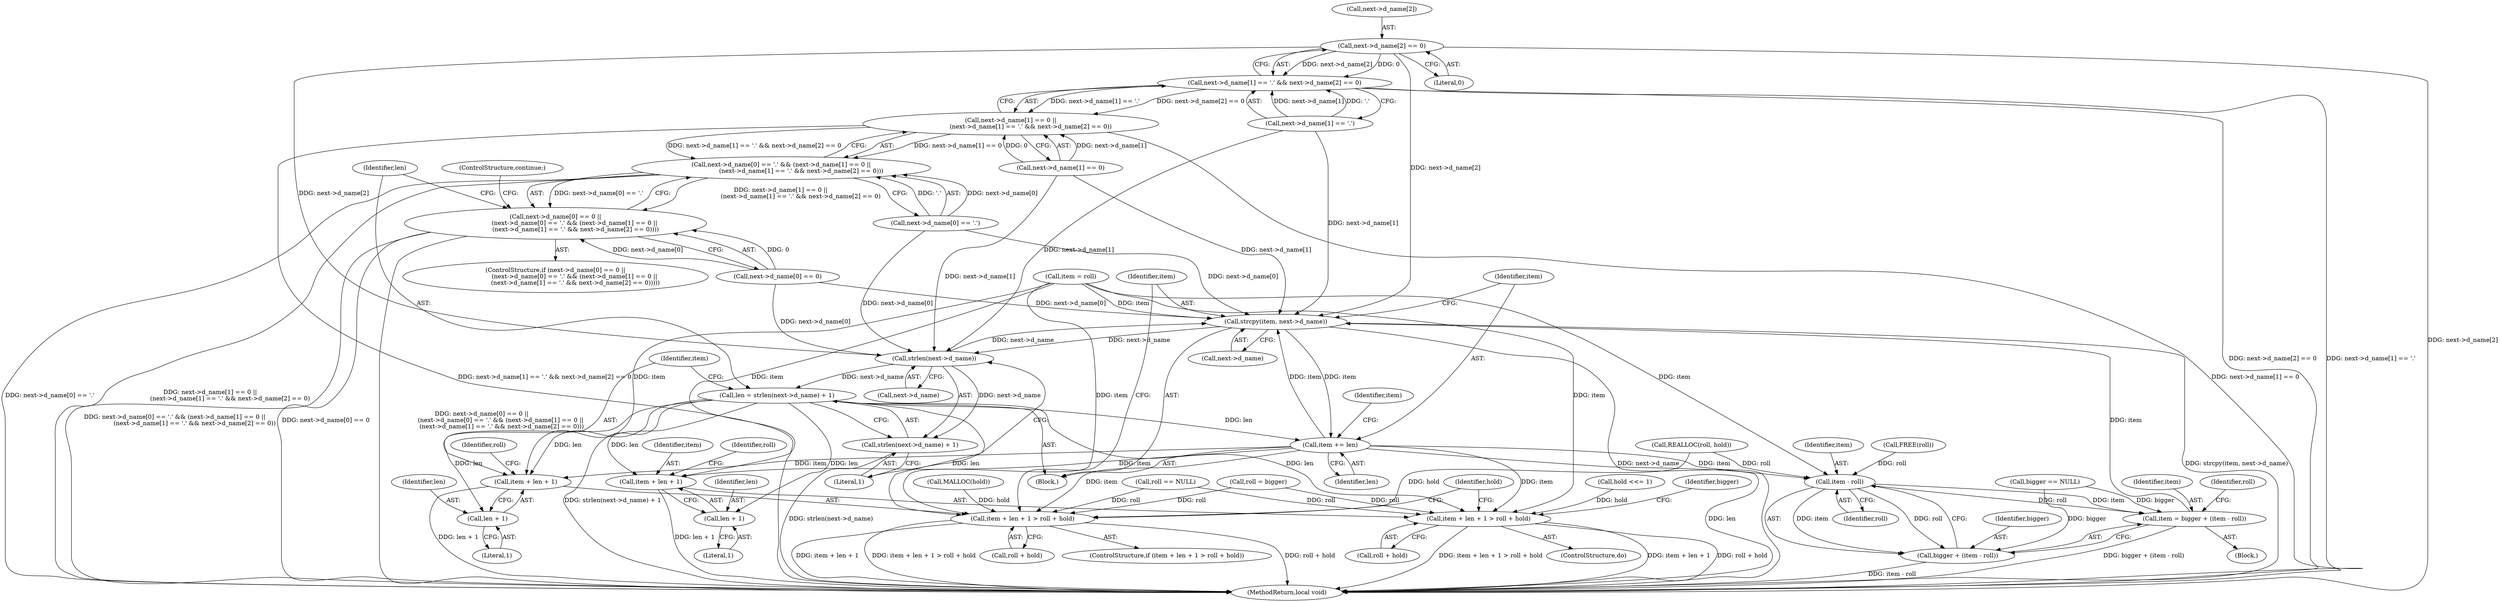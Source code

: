 digraph "0_pigz_fdad1406b3ec809f4954ff7cdf9e99eb18c2458f@array" {
"1000473" [label="(Call,next->d_name[2] == 0)"];
"1000465" [label="(Call,next->d_name[1] == '.' && next->d_name[2] == 0)"];
"1000457" [label="(Call,next->d_name[1] == 0 ||\n                     (next->d_name[1] == '.' && next->d_name[2] == 0))"];
"1000449" [label="(Call,next->d_name[0] == '.' && (next->d_name[1] == 0 ||\n                     (next->d_name[1] == '.' && next->d_name[2] == 0)))"];
"1000441" [label="(Call,next->d_name[0] == 0 ||\n                    (next->d_name[0] == '.' && (next->d_name[1] == 0 ||\n                     (next->d_name[1] == '.' && next->d_name[2] == 0))))"];
"1000484" [label="(Call,strlen(next->d_name))"];
"1000481" [label="(Call,len = strlen(next->d_name) + 1)"];
"1000490" [label="(Call,item + len + 1 > roll + hold)"];
"1000491" [label="(Call,item + len + 1)"];
"1000493" [label="(Call,len + 1)"];
"1000505" [label="(Call,item + len + 1 > roll + hold)"];
"1000506" [label="(Call,item + len + 1)"];
"1000508" [label="(Call,len + 1)"];
"1000544" [label="(Call,item += len)"];
"1000533" [label="(Call,item - roll)"];
"1000529" [label="(Call,item = bigger + (item - roll))"];
"1000539" [label="(Call,strcpy(item, next->d_name))"];
"1000531" [label="(Call,bigger + (item - roll))"];
"1000483" [label="(Call,strlen(next->d_name) + 1)"];
"1000474" [label="(Call,next->d_name[2])"];
"1000516" [label="(Call,REALLOC(roll, hold))"];
"1000509" [label="(Identifier,len)"];
"1000496" [label="(Call,roll + hold)"];
"1000465" [label="(Call,next->d_name[1] == '.' && next->d_name[2] == 0)"];
"1000457" [label="(Call,next->d_name[1] == 0 ||\n                     (next->d_name[1] == '.' && next->d_name[2] == 0))"];
"1000440" [label="(ControlStructure,if (next->d_name[0] == 0 ||\n                    (next->d_name[0] == '.' && (next->d_name[1] == 0 ||\n                     (next->d_name[1] == '.' && next->d_name[2] == 0)))))"];
"1000491" [label="(Call,item + len + 1)"];
"1000549" [label="(Identifier,item)"];
"1000497" [label="(Identifier,roll)"];
"1000545" [label="(Identifier,item)"];
"1000506" [label="(Call,item + len + 1)"];
"1000489" [label="(ControlStructure,if (item + len + 1 > roll + hold))"];
"1000541" [label="(Call,next->d_name)"];
"1000429" [label="(Call,item = roll)"];
"1000502" [label="(Call,hold <<= 1)"];
"1000508" [label="(Call,len + 1)"];
"1000512" [label="(Identifier,roll)"];
"1000490" [label="(Call,item + len + 1 > roll + hold)"];
"1000533" [label="(Call,item - roll)"];
"1000484" [label="(Call,strlen(next->d_name))"];
"1000481" [label="(Call,len = strlen(next->d_name) + 1)"];
"1000536" [label="(Call,roll = bigger)"];
"1000535" [label="(Identifier,roll)"];
"1000532" [label="(Identifier,bigger)"];
"1000499" [label="(Block,)"];
"1000442" [label="(Call,next->d_name[0] == 0)"];
"1000546" [label="(Identifier,len)"];
"1000511" [label="(Call,roll + hold)"];
"1000530" [label="(Identifier,item)"];
"1000439" [label="(Block,)"];
"1000479" [label="(Literal,0)"];
"1000515" [label="(Identifier,bigger)"];
"1000483" [label="(Call,strlen(next->d_name) + 1)"];
"1000450" [label="(Call,next->d_name[0] == '.')"];
"1000482" [label="(Identifier,len)"];
"1000466" [label="(Call,next->d_name[1] == '.')"];
"1000473" [label="(Call,next->d_name[2] == 0)"];
"1000524" [label="(Call,FREE(roll))"];
"1000537" [label="(Identifier,roll)"];
"1000520" [label="(Call,bigger == NULL)"];
"1000544" [label="(Call,item += len)"];
"1000492" [label="(Identifier,item)"];
"1000480" [label="(ControlStructure,continue;)"];
"1000534" [label="(Identifier,item)"];
"1000540" [label="(Identifier,item)"];
"1000493" [label="(Call,len + 1)"];
"1000507" [label="(Identifier,item)"];
"1000510" [label="(Literal,1)"];
"1001416" [label="(MethodReturn,local void)"];
"1000531" [label="(Call,bigger + (item - roll))"];
"1000485" [label="(Call,next->d_name)"];
"1000416" [label="(Call,MALLOC(hold))"];
"1000503" [label="(Identifier,hold)"];
"1000495" [label="(Literal,1)"];
"1000505" [label="(Call,item + len + 1 > roll + hold)"];
"1000529" [label="(Call,item = bigger + (item - roll))"];
"1000500" [label="(ControlStructure,do)"];
"1000419" [label="(Call,roll == NULL)"];
"1000488" [label="(Literal,1)"];
"1000449" [label="(Call,next->d_name[0] == '.' && (next->d_name[1] == 0 ||\n                     (next->d_name[1] == '.' && next->d_name[2] == 0)))"];
"1000441" [label="(Call,next->d_name[0] == 0 ||\n                    (next->d_name[0] == '.' && (next->d_name[1] == 0 ||\n                     (next->d_name[1] == '.' && next->d_name[2] == 0))))"];
"1000539" [label="(Call,strcpy(item, next->d_name))"];
"1000494" [label="(Identifier,len)"];
"1000458" [label="(Call,next->d_name[1] == 0)"];
"1000473" -> "1000465"  [label="AST: "];
"1000473" -> "1000479"  [label="CFG: "];
"1000474" -> "1000473"  [label="AST: "];
"1000479" -> "1000473"  [label="AST: "];
"1000465" -> "1000473"  [label="CFG: "];
"1000473" -> "1001416"  [label="DDG: next->d_name[2]"];
"1000473" -> "1000465"  [label="DDG: next->d_name[2]"];
"1000473" -> "1000465"  [label="DDG: 0"];
"1000473" -> "1000484"  [label="DDG: next->d_name[2]"];
"1000473" -> "1000539"  [label="DDG: next->d_name[2]"];
"1000465" -> "1000457"  [label="AST: "];
"1000465" -> "1000466"  [label="CFG: "];
"1000466" -> "1000465"  [label="AST: "];
"1000457" -> "1000465"  [label="CFG: "];
"1000465" -> "1001416"  [label="DDG: next->d_name[2] == 0"];
"1000465" -> "1001416"  [label="DDG: next->d_name[1] == '.'"];
"1000465" -> "1000457"  [label="DDG: next->d_name[1] == '.'"];
"1000465" -> "1000457"  [label="DDG: next->d_name[2] == 0"];
"1000466" -> "1000465"  [label="DDG: next->d_name[1]"];
"1000466" -> "1000465"  [label="DDG: '.'"];
"1000457" -> "1000449"  [label="AST: "];
"1000457" -> "1000458"  [label="CFG: "];
"1000458" -> "1000457"  [label="AST: "];
"1000449" -> "1000457"  [label="CFG: "];
"1000457" -> "1001416"  [label="DDG: next->d_name[1] == '.' && next->d_name[2] == 0"];
"1000457" -> "1001416"  [label="DDG: next->d_name[1] == 0"];
"1000457" -> "1000449"  [label="DDG: next->d_name[1] == 0"];
"1000457" -> "1000449"  [label="DDG: next->d_name[1] == '.' && next->d_name[2] == 0"];
"1000458" -> "1000457"  [label="DDG: next->d_name[1]"];
"1000458" -> "1000457"  [label="DDG: 0"];
"1000449" -> "1000441"  [label="AST: "];
"1000449" -> "1000450"  [label="CFG: "];
"1000450" -> "1000449"  [label="AST: "];
"1000441" -> "1000449"  [label="CFG: "];
"1000449" -> "1001416"  [label="DDG: next->d_name[1] == 0 ||\n                     (next->d_name[1] == '.' && next->d_name[2] == 0)"];
"1000449" -> "1001416"  [label="DDG: next->d_name[0] == '.'"];
"1000449" -> "1000441"  [label="DDG: next->d_name[0] == '.'"];
"1000449" -> "1000441"  [label="DDG: next->d_name[1] == 0 ||\n                     (next->d_name[1] == '.' && next->d_name[2] == 0)"];
"1000450" -> "1000449"  [label="DDG: next->d_name[0]"];
"1000450" -> "1000449"  [label="DDG: '.'"];
"1000441" -> "1000440"  [label="AST: "];
"1000441" -> "1000442"  [label="CFG: "];
"1000442" -> "1000441"  [label="AST: "];
"1000480" -> "1000441"  [label="CFG: "];
"1000482" -> "1000441"  [label="CFG: "];
"1000441" -> "1001416"  [label="DDG: next->d_name[0] == 0"];
"1000441" -> "1001416"  [label="DDG: next->d_name[0] == '.' && (next->d_name[1] == 0 ||\n                     (next->d_name[1] == '.' && next->d_name[2] == 0))"];
"1000441" -> "1001416"  [label="DDG: next->d_name[0] == 0 ||\n                    (next->d_name[0] == '.' && (next->d_name[1] == 0 ||\n                     (next->d_name[1] == '.' && next->d_name[2] == 0)))"];
"1000442" -> "1000441"  [label="DDG: next->d_name[0]"];
"1000442" -> "1000441"  [label="DDG: 0"];
"1000484" -> "1000483"  [label="AST: "];
"1000484" -> "1000485"  [label="CFG: "];
"1000485" -> "1000484"  [label="AST: "];
"1000488" -> "1000484"  [label="CFG: "];
"1000484" -> "1000481"  [label="DDG: next->d_name"];
"1000484" -> "1000483"  [label="DDG: next->d_name"];
"1000458" -> "1000484"  [label="DDG: next->d_name[1]"];
"1000442" -> "1000484"  [label="DDG: next->d_name[0]"];
"1000466" -> "1000484"  [label="DDG: next->d_name[1]"];
"1000450" -> "1000484"  [label="DDG: next->d_name[0]"];
"1000539" -> "1000484"  [label="DDG: next->d_name"];
"1000484" -> "1000539"  [label="DDG: next->d_name"];
"1000481" -> "1000439"  [label="AST: "];
"1000481" -> "1000483"  [label="CFG: "];
"1000482" -> "1000481"  [label="AST: "];
"1000483" -> "1000481"  [label="AST: "];
"1000492" -> "1000481"  [label="CFG: "];
"1000481" -> "1001416"  [label="DDG: strlen(next->d_name) + 1"];
"1000481" -> "1000490"  [label="DDG: len"];
"1000481" -> "1000491"  [label="DDG: len"];
"1000481" -> "1000493"  [label="DDG: len"];
"1000481" -> "1000505"  [label="DDG: len"];
"1000481" -> "1000506"  [label="DDG: len"];
"1000481" -> "1000508"  [label="DDG: len"];
"1000481" -> "1000544"  [label="DDG: len"];
"1000490" -> "1000489"  [label="AST: "];
"1000490" -> "1000496"  [label="CFG: "];
"1000491" -> "1000490"  [label="AST: "];
"1000496" -> "1000490"  [label="AST: "];
"1000503" -> "1000490"  [label="CFG: "];
"1000540" -> "1000490"  [label="CFG: "];
"1000490" -> "1001416"  [label="DDG: roll + hold"];
"1000490" -> "1001416"  [label="DDG: item + len + 1"];
"1000490" -> "1001416"  [label="DDG: item + len + 1 > roll + hold"];
"1000544" -> "1000490"  [label="DDG: item"];
"1000429" -> "1000490"  [label="DDG: item"];
"1000536" -> "1000490"  [label="DDG: roll"];
"1000419" -> "1000490"  [label="DDG: roll"];
"1000516" -> "1000490"  [label="DDG: hold"];
"1000416" -> "1000490"  [label="DDG: hold"];
"1000491" -> "1000493"  [label="CFG: "];
"1000492" -> "1000491"  [label="AST: "];
"1000493" -> "1000491"  [label="AST: "];
"1000497" -> "1000491"  [label="CFG: "];
"1000491" -> "1001416"  [label="DDG: len + 1"];
"1000544" -> "1000491"  [label="DDG: item"];
"1000429" -> "1000491"  [label="DDG: item"];
"1000493" -> "1000495"  [label="CFG: "];
"1000494" -> "1000493"  [label="AST: "];
"1000495" -> "1000493"  [label="AST: "];
"1000505" -> "1000500"  [label="AST: "];
"1000505" -> "1000511"  [label="CFG: "];
"1000506" -> "1000505"  [label="AST: "];
"1000511" -> "1000505"  [label="AST: "];
"1000503" -> "1000505"  [label="CFG: "];
"1000515" -> "1000505"  [label="CFG: "];
"1000505" -> "1001416"  [label="DDG: item + len + 1"];
"1000505" -> "1001416"  [label="DDG: roll + hold"];
"1000505" -> "1001416"  [label="DDG: item + len + 1 > roll + hold"];
"1000544" -> "1000505"  [label="DDG: item"];
"1000429" -> "1000505"  [label="DDG: item"];
"1000536" -> "1000505"  [label="DDG: roll"];
"1000419" -> "1000505"  [label="DDG: roll"];
"1000502" -> "1000505"  [label="DDG: hold"];
"1000506" -> "1000508"  [label="CFG: "];
"1000507" -> "1000506"  [label="AST: "];
"1000508" -> "1000506"  [label="AST: "];
"1000512" -> "1000506"  [label="CFG: "];
"1000506" -> "1001416"  [label="DDG: len + 1"];
"1000544" -> "1000506"  [label="DDG: item"];
"1000429" -> "1000506"  [label="DDG: item"];
"1000508" -> "1000510"  [label="CFG: "];
"1000509" -> "1000508"  [label="AST: "];
"1000510" -> "1000508"  [label="AST: "];
"1000544" -> "1000439"  [label="AST: "];
"1000544" -> "1000546"  [label="CFG: "];
"1000545" -> "1000544"  [label="AST: "];
"1000546" -> "1000544"  [label="AST: "];
"1000549" -> "1000544"  [label="CFG: "];
"1000544" -> "1001416"  [label="DDG: len"];
"1000544" -> "1000533"  [label="DDG: item"];
"1000544" -> "1000539"  [label="DDG: item"];
"1000539" -> "1000544"  [label="DDG: item"];
"1000533" -> "1000531"  [label="AST: "];
"1000533" -> "1000535"  [label="CFG: "];
"1000534" -> "1000533"  [label="AST: "];
"1000535" -> "1000533"  [label="AST: "];
"1000531" -> "1000533"  [label="CFG: "];
"1000533" -> "1000529"  [label="DDG: item"];
"1000533" -> "1000529"  [label="DDG: roll"];
"1000533" -> "1000531"  [label="DDG: item"];
"1000533" -> "1000531"  [label="DDG: roll"];
"1000429" -> "1000533"  [label="DDG: item"];
"1000524" -> "1000533"  [label="DDG: roll"];
"1000516" -> "1000533"  [label="DDG: roll"];
"1000529" -> "1000499"  [label="AST: "];
"1000529" -> "1000531"  [label="CFG: "];
"1000530" -> "1000529"  [label="AST: "];
"1000531" -> "1000529"  [label="AST: "];
"1000537" -> "1000529"  [label="CFG: "];
"1000529" -> "1001416"  [label="DDG: bigger + (item - roll)"];
"1000520" -> "1000529"  [label="DDG: bigger"];
"1000529" -> "1000539"  [label="DDG: item"];
"1000539" -> "1000439"  [label="AST: "];
"1000539" -> "1000541"  [label="CFG: "];
"1000540" -> "1000539"  [label="AST: "];
"1000541" -> "1000539"  [label="AST: "];
"1000545" -> "1000539"  [label="CFG: "];
"1000539" -> "1001416"  [label="DDG: strcpy(item, next->d_name)"];
"1000539" -> "1001416"  [label="DDG: next->d_name"];
"1000429" -> "1000539"  [label="DDG: item"];
"1000458" -> "1000539"  [label="DDG: next->d_name[1]"];
"1000442" -> "1000539"  [label="DDG: next->d_name[0]"];
"1000466" -> "1000539"  [label="DDG: next->d_name[1]"];
"1000450" -> "1000539"  [label="DDG: next->d_name[0]"];
"1000532" -> "1000531"  [label="AST: "];
"1000531" -> "1001416"  [label="DDG: item - roll"];
"1000520" -> "1000531"  [label="DDG: bigger"];
"1000483" -> "1000488"  [label="CFG: "];
"1000488" -> "1000483"  [label="AST: "];
"1000483" -> "1001416"  [label="DDG: strlen(next->d_name)"];
}
